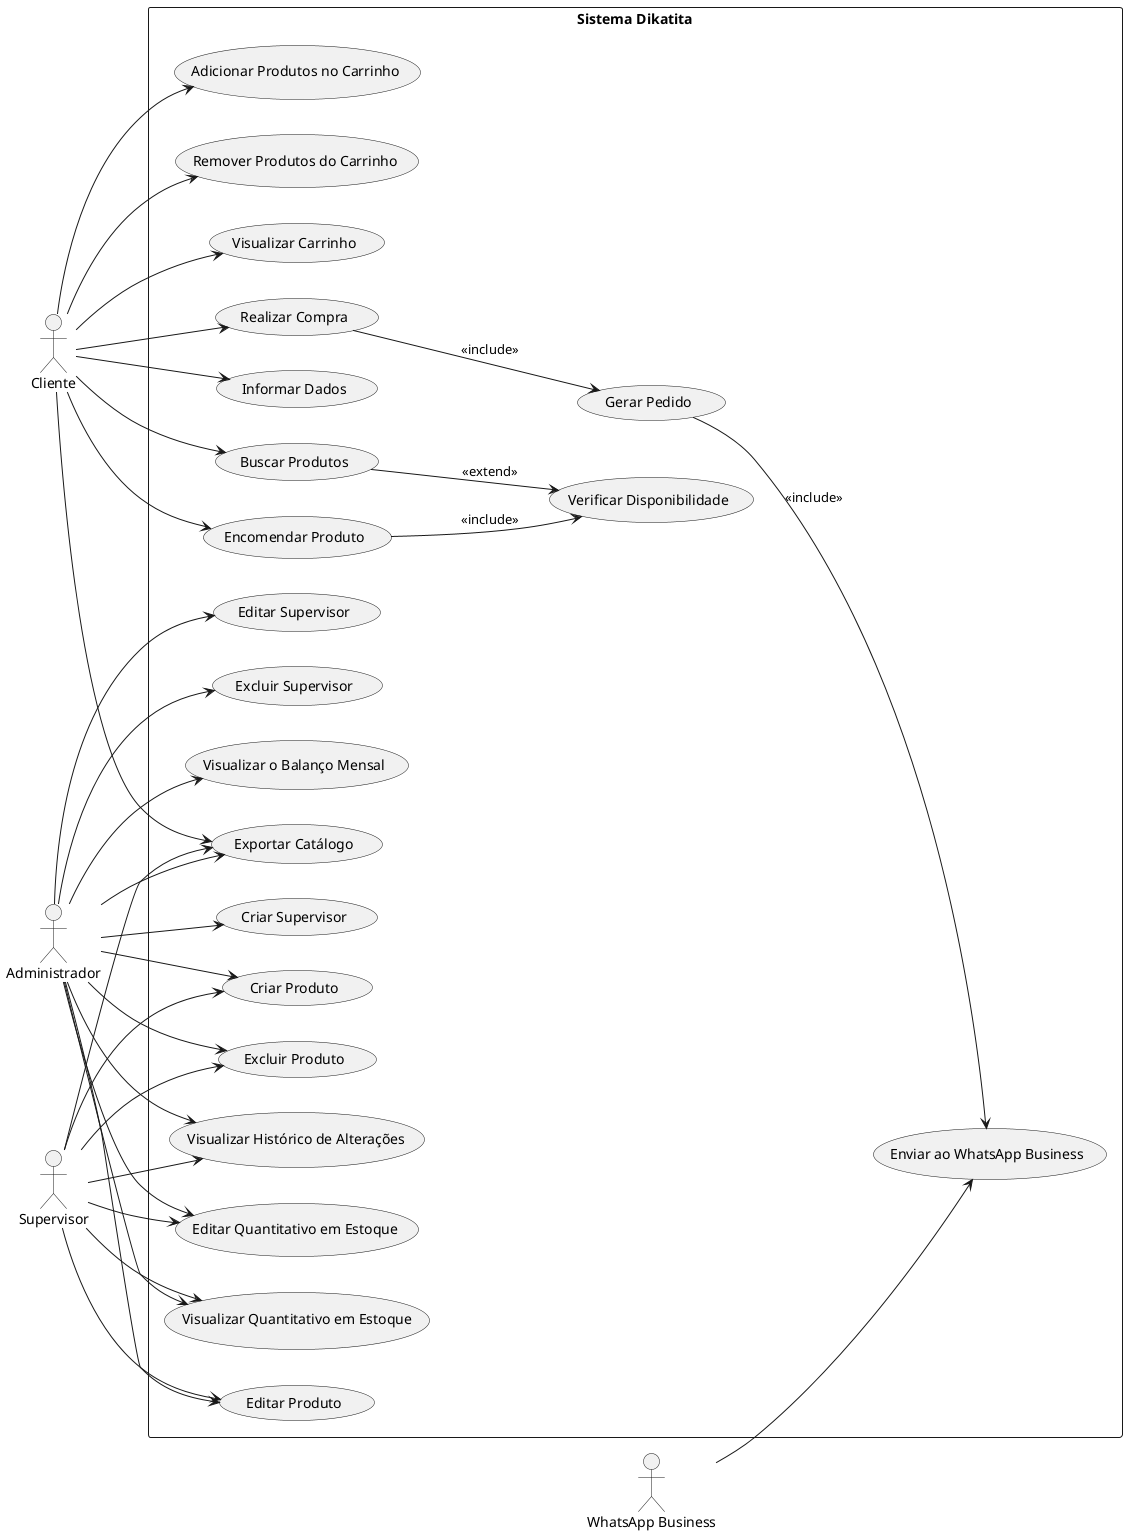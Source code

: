 @startuml
left to right direction
skinparam packageStyle rectangle

actor Cliente
actor Administrador
actor Supervisor
actor "WhatsApp Business" as WhatsApp

rectangle "Sistema Dikatita" {
    
    (Informar Dados) as InformarDados
    (Buscar Produtos) as BuscarProdutos
    (Verificar Disponibilidade) as VerificarDisponibilidade
    (Encomendar Produto) as EncomendarProduto
    (Adicionar Produtos no Carrinho) as AdicionarCarrinho
    (Remover Produtos do Carrinho) as RemoverCarrinho
    (Visualizar Carrinho) as VisualizarCarrinho
    (Realizar Compra) as RealizarCompra
    (Gerar Pedido) as GerarPedido
    (Enviar ao WhatsApp Business) as EnviarWhatsApp
    (Exportar Catálogo) as ExportarCatalogo

    (Criar Produto) as CriarProduto
    (Editar Produto) as EditarProduto
    (Excluir Produto) as ExcluirProduto

    (Criar Supervisor) as CriarSupervisor
    (Editar Supervisor) as EditarSupervisor
    (Excluir Supervisor) as ExcluirSupervisor

    (Visualizar Histórico de Alterações) as HistoricoAlteracoes
    (Visualizar Quantitativo em Estoque) as VerEstoque
    (Editar Quantitativo em Estoque) as EditarEstoque

    (Visualizar o Balanço Mensal) as BalancoMensal

    Cliente --> InformarDados
    Cliente --> BuscarProdutos
    Cliente --> EncomendarProduto
    Cliente --> AdicionarCarrinho
    Cliente --> RemoverCarrinho
    Cliente --> VisualizarCarrinho
    Cliente --> RealizarCompra
    Cliente --> ExportarCatalogo


    Administrador --> CriarProduto
    Administrador --> EditarProduto
    Administrador --> ExcluirProduto
    Administrador --> CriarSupervisor
    Administrador --> EditarSupervisor
    Administrador --> ExcluirSupervisor
    Administrador --> ExportarCatalogo
    Administrador --> HistoricoAlteracoes
    Administrador --> VerEstoque
    Administrador --> EditarEstoque
    Administrador --> BalancoMensal


    Supervisor --> CriarProduto
    Supervisor --> EditarProduto
    Supervisor --> ExcluirProduto
    Supervisor --> ExportarCatalogo
    Supervisor --> HistoricoAlteracoes
    Supervisor --> VerEstoque
    Supervisor --> EditarEstoque


    WhatsApp --> EnviarWhatsApp


    BuscarProdutos --> VerificarDisponibilidade : <<extend>>
    EncomendarProduto --> VerificarDisponibilidade : <<include>>

    RealizarCompra --> GerarPedido : <<include>>
    GerarPedido --> EnviarWhatsApp : <<include>>
}

@enduml
